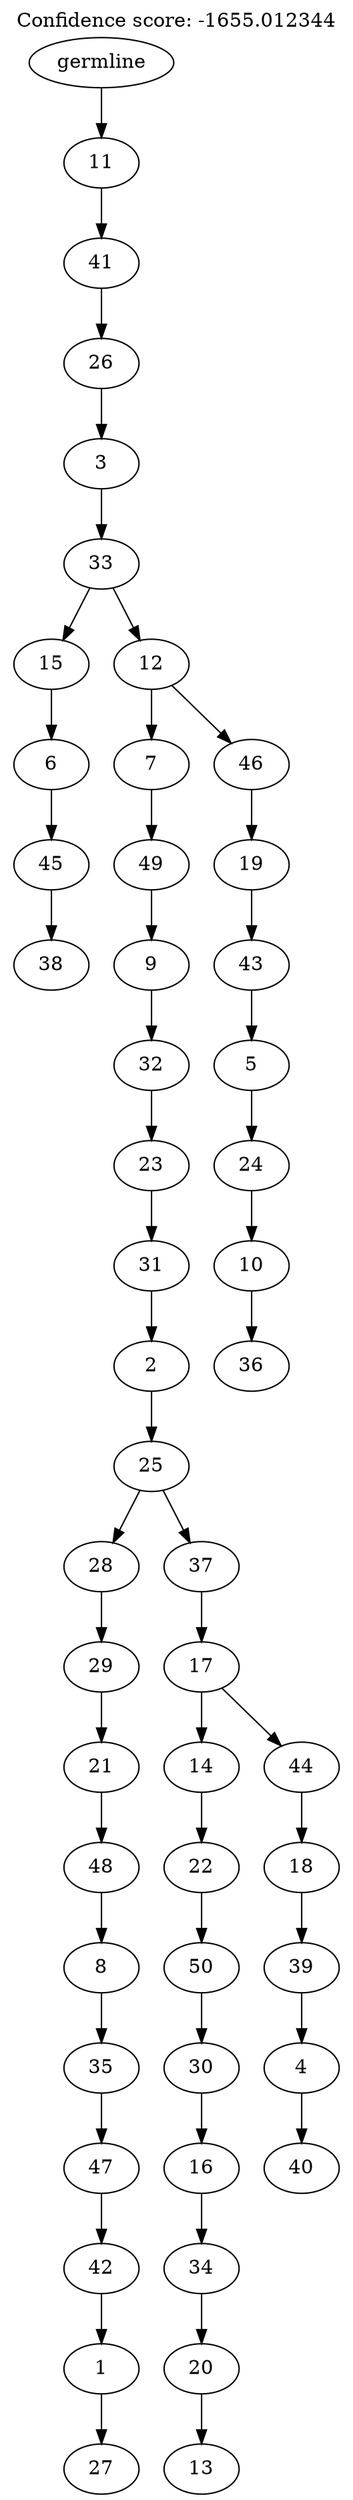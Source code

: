 digraph g {
	"49" -> "50";
	"50" [label="38"];
	"48" -> "49";
	"49" [label="45"];
	"47" -> "48";
	"48" [label="6"];
	"45" -> "46";
	"46" [label="27"];
	"44" -> "45";
	"45" [label="1"];
	"43" -> "44";
	"44" [label="42"];
	"42" -> "43";
	"43" [label="47"];
	"41" -> "42";
	"42" [label="35"];
	"40" -> "41";
	"41" [label="8"];
	"39" -> "40";
	"40" [label="48"];
	"38" -> "39";
	"39" [label="21"];
	"37" -> "38";
	"38" [label="29"];
	"35" -> "36";
	"36" [label="13"];
	"34" -> "35";
	"35" [label="20"];
	"33" -> "34";
	"34" [label="34"];
	"32" -> "33";
	"33" [label="16"];
	"31" -> "32";
	"32" [label="30"];
	"30" -> "31";
	"31" [label="50"];
	"29" -> "30";
	"30" [label="22"];
	"27" -> "28";
	"28" [label="40"];
	"26" -> "27";
	"27" [label="4"];
	"25" -> "26";
	"26" [label="39"];
	"24" -> "25";
	"25" [label="18"];
	"23" -> "24";
	"24" [label="44"];
	"23" -> "29";
	"29" [label="14"];
	"22" -> "23";
	"23" [label="17"];
	"21" -> "22";
	"22" [label="37"];
	"21" -> "37";
	"37" [label="28"];
	"20" -> "21";
	"21" [label="25"];
	"19" -> "20";
	"20" [label="2"];
	"18" -> "19";
	"19" [label="31"];
	"17" -> "18";
	"18" [label="23"];
	"16" -> "17";
	"17" [label="32"];
	"15" -> "16";
	"16" [label="9"];
	"14" -> "15";
	"15" [label="49"];
	"12" -> "13";
	"13" [label="36"];
	"11" -> "12";
	"12" [label="10"];
	"10" -> "11";
	"11" [label="24"];
	"9" -> "10";
	"10" [label="5"];
	"8" -> "9";
	"9" [label="43"];
	"7" -> "8";
	"8" [label="19"];
	"6" -> "7";
	"7" [label="46"];
	"6" -> "14";
	"14" [label="7"];
	"5" -> "6";
	"6" [label="12"];
	"5" -> "47";
	"47" [label="15"];
	"4" -> "5";
	"5" [label="33"];
	"3" -> "4";
	"4" [label="3"];
	"2" -> "3";
	"3" [label="26"];
	"1" -> "2";
	"2" [label="41"];
	"0" -> "1";
	"1" [label="11"];
	"0" [label="germline"];
	labelloc="t";
	label="Confidence score: -1655.012344";
}
